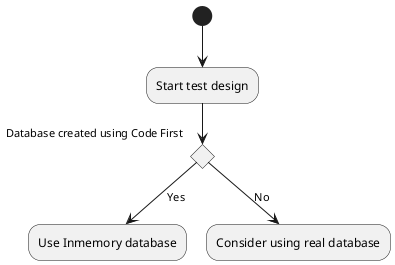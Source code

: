 @startuml

(*) --> "Start test design"

if "Database created using Code First" then
   --> [Yes] "Use Inmemory database"
else
    --> [No] "Consider using real database"
endif

@enduml